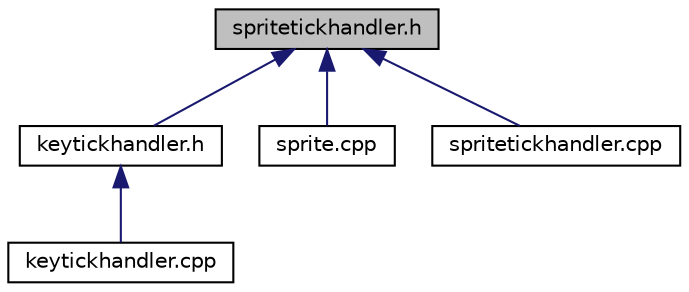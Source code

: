 digraph "spritetickhandler.h"
{
 // LATEX_PDF_SIZE
  edge [fontname="Helvetica",fontsize="10",labelfontname="Helvetica",labelfontsize="10"];
  node [fontname="Helvetica",fontsize="10",shape=record];
  Node1 [label="spritetickhandler.h",height=0.2,width=0.4,color="black", fillcolor="grey75", style="filled", fontcolor="black",tooltip="Déclaration de la classe SpriteTickHandler."];
  Node1 -> Node2 [dir="back",color="midnightblue",fontsize="10",style="solid",fontname="Helvetica"];
  Node2 [label="keytickhandler.h",height=0.2,width=0.4,color="black", fillcolor="white", style="filled",URL="$keytickhandler_8h.html",tooltip="Déclaration de la classe KeyTickHandler."];
  Node2 -> Node3 [dir="back",color="midnightblue",fontsize="10",style="solid",fontname="Helvetica"];
  Node3 [label="keytickhandler.cpp",height=0.2,width=0.4,color="black", fillcolor="white", style="filled",URL="$keytickhandler_8cpp.html",tooltip="Définition de la classe KeyTickHandler."];
  Node1 -> Node4 [dir="back",color="midnightblue",fontsize="10",style="solid",fontname="Helvetica"];
  Node4 [label="sprite.cpp",height=0.2,width=0.4,color="black", fillcolor="white", style="filled",URL="$sprite_8cpp.html",tooltip="Définition de la classe Sprite."];
  Node1 -> Node5 [dir="back",color="midnightblue",fontsize="10",style="solid",fontname="Helvetica"];
  Node5 [label="spritetickhandler.cpp",height=0.2,width=0.4,color="black", fillcolor="white", style="filled",URL="$spritetickhandler_8cpp.html",tooltip="Définition de la classe SpriteTickHandler."];
}
